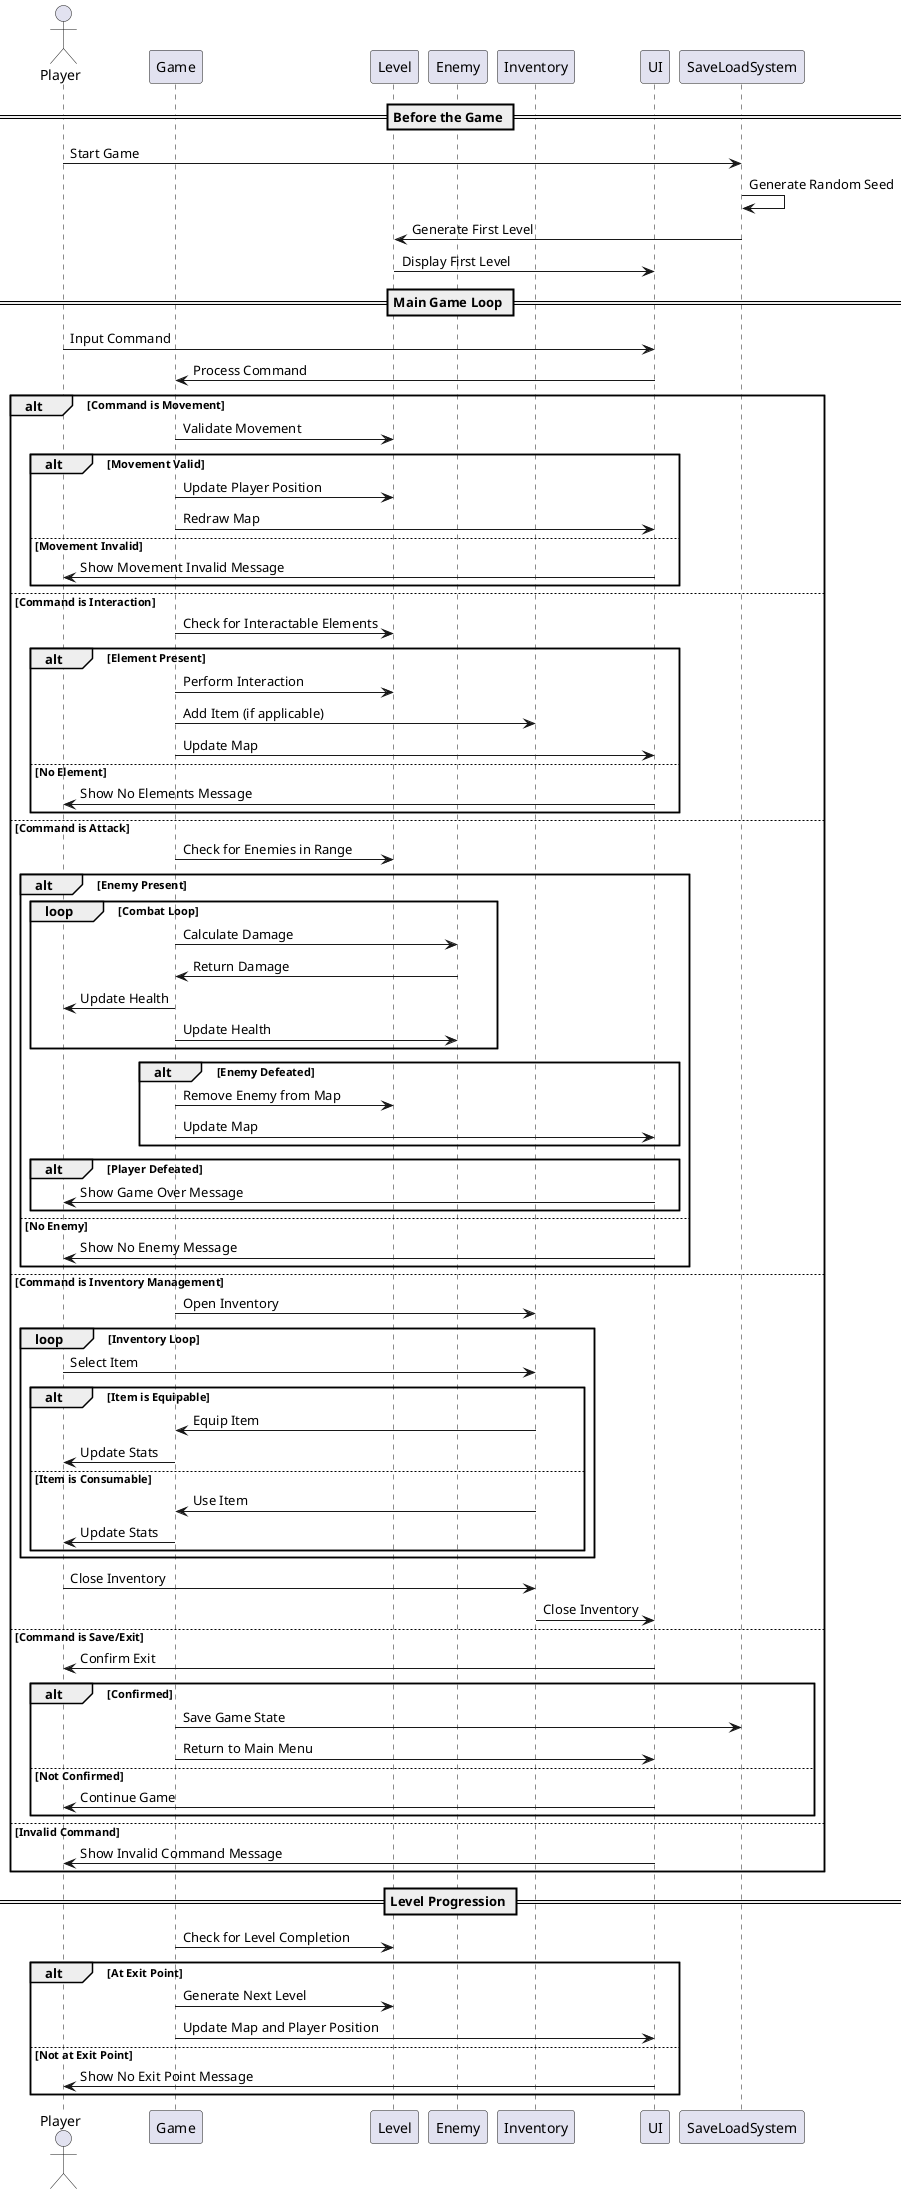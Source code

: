 @startuml
actor Player

participant "Game" as Game
participant "Level" as Level
participant "Enemy" as Enemy
participant "Inventory" as Inventory
participant "UI" as UI
participant "SaveLoadSystem" as SaveLoadSystem

== Before the Game ==

Player -> SaveLoadSystem: Start Game
SaveLoadSystem -> SaveLoadSystem: Generate Random Seed
SaveLoadSystem -> Level: Generate First Level
Level -> UI: Display First Level
== Main Game Loop ==

Player -> UI: Input Command
UI -> Game: Process Command

alt Command is Movement
    Game -> Level: Validate Movement
    alt Movement Valid
        Game -> Level: Update Player Position
        Game -> UI: Redraw Map
    else Movement Invalid
        UI -> Player: Show Movement Invalid Message
    end
else Command is Interaction
    Game -> Level: Check for Interactable Elements
    alt Element Present
        Game -> Level: Perform Interaction
        Game -> Inventory: Add Item (if applicable)
        Game -> UI: Update Map
    else No Element
        UI -> Player: Show No Elements Message
    end
else Command is Attack
    Game -> Level: Check for Enemies in Range
    alt Enemy Present
        loop Combat Loop
            Game -> Enemy: Calculate Damage
            Enemy -> Game: Return Damage
            Game -> Player: Update Health
            Game -> Enemy: Update Health
        end
        alt Enemy Defeated
            Game -> Level: Remove Enemy from Map
            Game -> UI: Update Map
        end
        alt Player Defeated
            UI -> Player: Show Game Over Message
        end
    else No Enemy
        UI -> Player: Show No Enemy Message
    end
else Command is Inventory Management
    Game -> Inventory: Open Inventory
    loop Inventory Loop
        Player -> Inventory: Select Item
        alt Item is Equipable
            Inventory -> Game: Equip Item
            Game -> Player: Update Stats
        else Item is Consumable
            Inventory -> Game: Use Item
            Game -> Player: Update Stats
        end
    end
    Player -> Inventory: Close Inventory
    Inventory -> UI: Close Inventory
else Command is Save/Exit
    UI -> Player: Confirm Exit
    alt Confirmed
        Game -> SaveLoadSystem: Save Game State
        Game -> UI: Return to Main Menu
    else Not Confirmed
        UI -> Player: Continue Game
    end
else Invalid Command
    UI -> Player: Show Invalid Command Message
end

== Level Progression ==

Game -> Level: Check for Level Completion
alt At Exit Point
    Game -> Level: Generate Next Level
    Game -> UI: Update Map and Player Position
else Not at Exit Point
    UI -> Player: Show No Exit Point Message
end
@enduml